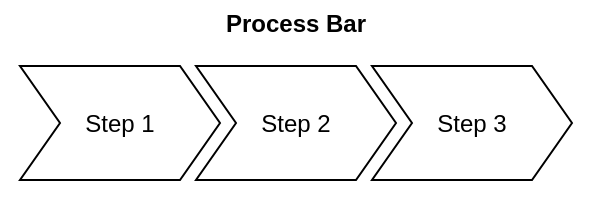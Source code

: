 <mxfile version="23.0.1" type="github">
  <diagram id="wFE0QG_FPsp0jaGvCLVb" name="Page-1">
    <mxGraphModel dx="804" dy="615" grid="1" gridSize="10" guides="1" tooltips="1" connect="1" arrows="1" fold="1" page="1" pageScale="1" pageWidth="850" pageHeight="1100" math="0" shadow="0">
      <root>
        <mxCell id="0" />
        <mxCell id="1" parent="0" />
        <mxCell id="s7igmdu2xUgYPgl0o7eF-1" value="Process Bar" style="swimlane;childLayout=stackLayout;horizontal=1;fillColor=none;horizontalStack=1;resizeParent=1;resizeParentMax=0;resizeLast=0;collapsible=0;strokeColor=none;stackBorder=10;stackSpacing=-12;resizable=1;align=center;points=[];whiteSpace=wrap;html=1;" vertex="1" parent="1">
          <mxGeometry x="250" y="210" width="296" height="100" as="geometry" />
        </mxCell>
        <mxCell id="s7igmdu2xUgYPgl0o7eF-2" value="Step 1" style="shape=step;perimeter=stepPerimeter;fixedSize=1;points=[];whiteSpace=wrap;html=1;" vertex="1" parent="s7igmdu2xUgYPgl0o7eF-1">
          <mxGeometry x="10" y="33" width="100" height="57" as="geometry" />
        </mxCell>
        <mxCell id="s7igmdu2xUgYPgl0o7eF-3" value="Step 2" style="shape=step;perimeter=stepPerimeter;fixedSize=1;points=[];whiteSpace=wrap;html=1;" vertex="1" parent="s7igmdu2xUgYPgl0o7eF-1">
          <mxGeometry x="98" y="33" width="100" height="57" as="geometry" />
        </mxCell>
        <mxCell id="s7igmdu2xUgYPgl0o7eF-4" value="Step 3" style="shape=step;perimeter=stepPerimeter;fixedSize=1;points=[];whiteSpace=wrap;html=1;" vertex="1" parent="s7igmdu2xUgYPgl0o7eF-1">
          <mxGeometry x="186" y="33" width="100" height="57" as="geometry" />
        </mxCell>
      </root>
    </mxGraphModel>
  </diagram>
</mxfile>
